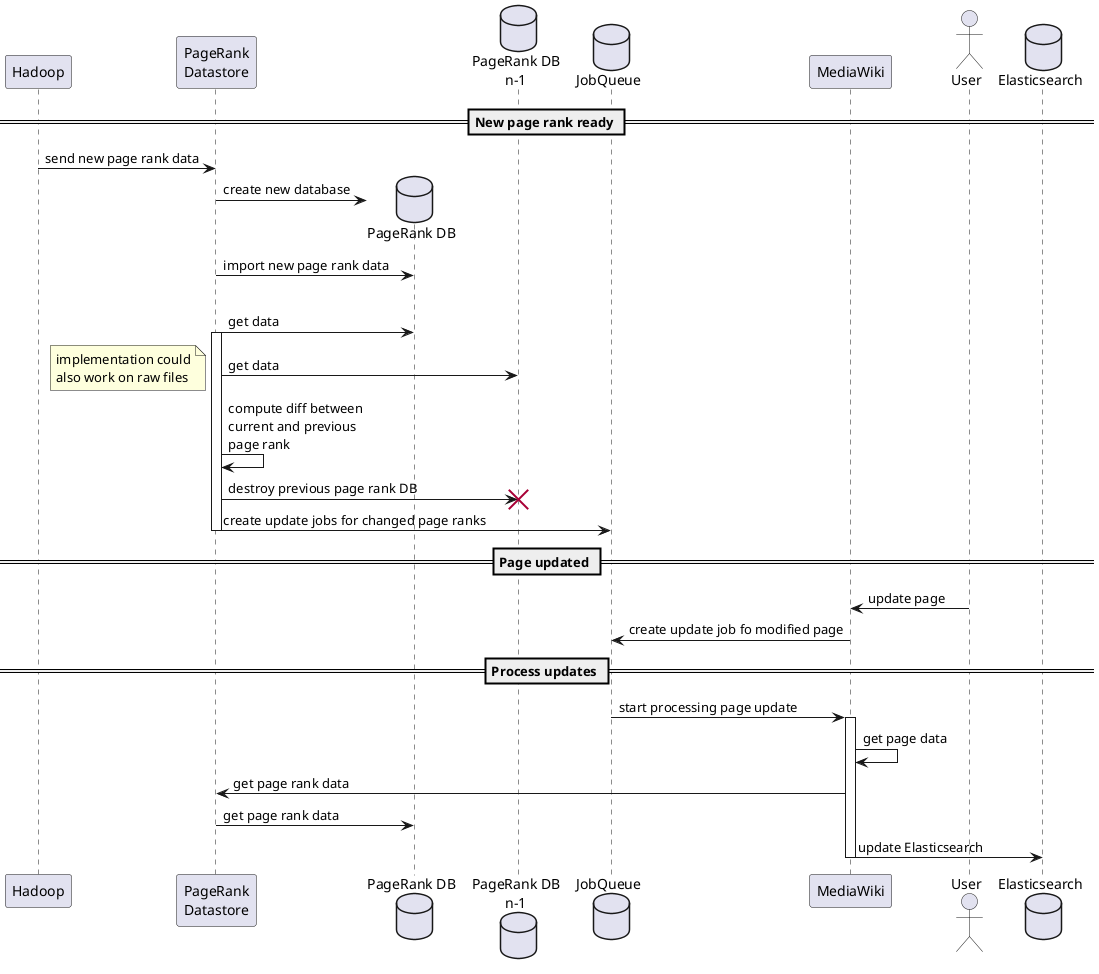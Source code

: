 @startuml

participant Hadoop

participant "PageRank\nDatastore" as prds
database "PageRank DB" as prdb
database "PageRank DB\nn-1" as prdb1

database "JobQueue" as jq

participant MediaWiki
actor User

database Elasticsearch

== New page rank ready ==
Hadoop -> prds: send new page rank data
create prdb
prds -> prdb: create new database
prds -> prdb: import new page rank data
|||
prds -> prdb: get data
activate prds
prds -> prdb1: get data
note left : implementation could\nalso work on raw files
prds -> prds: compute diff between\ncurrent and previous\npage rank
prds -> prdb1: destroy previous page rank DB
destroy prdb1
prds -> jq: create update jobs for changed page ranks
deactivate prds

== Page updated ==
User -> MediaWiki: update page
MediaWiki -> jq: create update job fo modified page

== Process updates ==
jq -> MediaWiki: start processing page update
activate MediaWiki
MediaWiki -> MediaWiki: get page data
MediaWiki -> prds: get page rank data
prds -> prdb: get page rank data
MediaWiki -> Elasticsearch: update Elasticsearch
deactivate MediaWiki

@enduml
